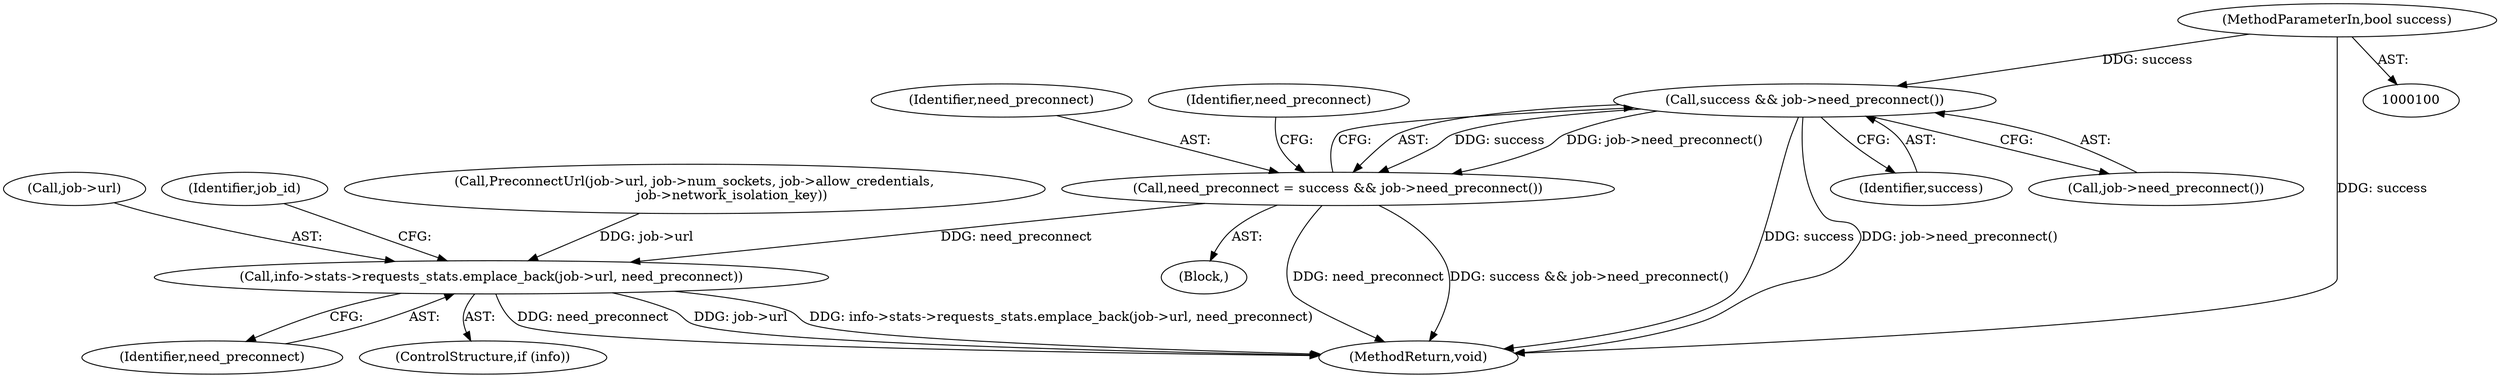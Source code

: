 digraph "0_Chrome_fec26ff33bf372476a70326f3669a35f34a9d474_6@API" {
"1000116" [label="(Call,success && job->need_preconnect())"];
"1000102" [label="(MethodParameterIn,bool success)"];
"1000114" [label="(Call,need_preconnect = success && job->need_preconnect())"];
"1000143" [label="(Call,info->stats->requests_stats.emplace_back(job->url, need_preconnect))"];
"1000102" [label="(MethodParameterIn,bool success)"];
"1000144" [label="(Call,job->url)"];
"1000116" [label="(Call,success && job->need_preconnect())"];
"1000143" [label="(Call,info->stats->requests_stats.emplace_back(job->url, need_preconnect))"];
"1000149" [label="(Identifier,job_id)"];
"1000117" [label="(Identifier,success)"];
"1000115" [label="(Identifier,need_preconnect)"];
"1000122" [label="(Call,PreconnectUrl(job->url, job->num_sockets, job->allow_credentials,\n                  job->network_isolation_key))"];
"1000114" [label="(Call,need_preconnect = success && job->need_preconnect())"];
"1000103" [label="(Block,)"];
"1000147" [label="(Identifier,need_preconnect)"];
"1000120" [label="(Identifier,need_preconnect)"];
"1000141" [label="(ControlStructure,if (info))"];
"1000171" [label="(MethodReturn,void)"];
"1000118" [label="(Call,job->need_preconnect())"];
"1000116" -> "1000114"  [label="AST: "];
"1000116" -> "1000117"  [label="CFG: "];
"1000116" -> "1000118"  [label="CFG: "];
"1000117" -> "1000116"  [label="AST: "];
"1000118" -> "1000116"  [label="AST: "];
"1000114" -> "1000116"  [label="CFG: "];
"1000116" -> "1000171"  [label="DDG: success"];
"1000116" -> "1000171"  [label="DDG: job->need_preconnect()"];
"1000116" -> "1000114"  [label="DDG: success"];
"1000116" -> "1000114"  [label="DDG: job->need_preconnect()"];
"1000102" -> "1000116"  [label="DDG: success"];
"1000102" -> "1000100"  [label="AST: "];
"1000102" -> "1000171"  [label="DDG: success"];
"1000114" -> "1000103"  [label="AST: "];
"1000115" -> "1000114"  [label="AST: "];
"1000120" -> "1000114"  [label="CFG: "];
"1000114" -> "1000171"  [label="DDG: need_preconnect"];
"1000114" -> "1000171"  [label="DDG: success && job->need_preconnect()"];
"1000114" -> "1000143"  [label="DDG: need_preconnect"];
"1000143" -> "1000141"  [label="AST: "];
"1000143" -> "1000147"  [label="CFG: "];
"1000144" -> "1000143"  [label="AST: "];
"1000147" -> "1000143"  [label="AST: "];
"1000149" -> "1000143"  [label="CFG: "];
"1000143" -> "1000171"  [label="DDG: job->url"];
"1000143" -> "1000171"  [label="DDG: info->stats->requests_stats.emplace_back(job->url, need_preconnect)"];
"1000143" -> "1000171"  [label="DDG: need_preconnect"];
"1000122" -> "1000143"  [label="DDG: job->url"];
}
